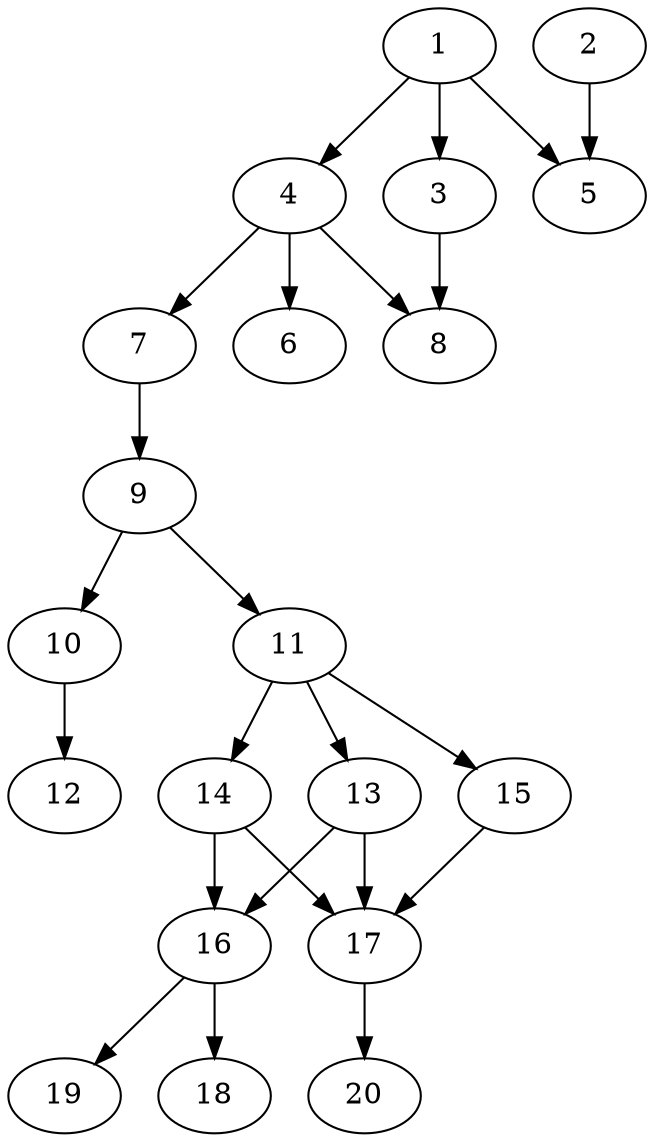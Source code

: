 // DAG automatically generated by daggen at Sat Jul 27 15:35:52 2019
// ./daggen --dot -n 20 --ccr 0.5 --fat 0.4 --regular 0.5 --density 0.6 --mindata 5242880 --maxdata 52428800 
digraph G {
  1 [size="66187264", alpha="0.11", expect_size="33093632"] 
  1 -> 3 [size ="33093632"]
  1 -> 4 [size ="33093632"]
  1 -> 5 [size ="33093632"]
  2 [size="76349440", alpha="0.17", expect_size="38174720"] 
  2 -> 5 [size ="38174720"]
  3 [size="73230336", alpha="0.03", expect_size="36615168"] 
  3 -> 8 [size ="36615168"]
  4 [size="81651712", alpha="0.13", expect_size="40825856"] 
  4 -> 6 [size ="40825856"]
  4 -> 7 [size ="40825856"]
  4 -> 8 [size ="40825856"]
  5 [size="93648896", alpha="0.18", expect_size="46824448"] 
  6 [size="29566976", alpha="0.05", expect_size="14783488"] 
  7 [size="27600896", alpha="0.19", expect_size="13800448"] 
  7 -> 9 [size ="13800448"]
  8 [size="32829440", alpha="0.03", expect_size="16414720"] 
  9 [size="12691456", alpha="0.04", expect_size="6345728"] 
  9 -> 10 [size ="6345728"]
  9 -> 11 [size ="6345728"]
  10 [size="44875776", alpha="0.09", expect_size="22437888"] 
  10 -> 12 [size ="22437888"]
  11 [size="32886784", alpha="0.15", expect_size="16443392"] 
  11 -> 13 [size ="16443392"]
  11 -> 14 [size ="16443392"]
  11 -> 15 [size ="16443392"]
  12 [size="85819392", alpha="0.11", expect_size="42909696"] 
  13 [size="70758400", alpha="0.06", expect_size="35379200"] 
  13 -> 16 [size ="35379200"]
  13 -> 17 [size ="35379200"]
  14 [size="85594112", alpha="0.11", expect_size="42797056"] 
  14 -> 16 [size ="42797056"]
  14 -> 17 [size ="42797056"]
  15 [size="50247680", alpha="0.11", expect_size="25123840"] 
  15 -> 17 [size ="25123840"]
  16 [size="39958528", alpha="0.04", expect_size="19979264"] 
  16 -> 18 [size ="19979264"]
  16 -> 19 [size ="19979264"]
  17 [size="63057920", alpha="0.08", expect_size="31528960"] 
  17 -> 20 [size ="31528960"]
  18 [size="59475968", alpha="0.14", expect_size="29737984"] 
  19 [size="72312832", alpha="0.17", expect_size="36156416"] 
  20 [size="91482112", alpha="0.16", expect_size="45741056"] 
}
